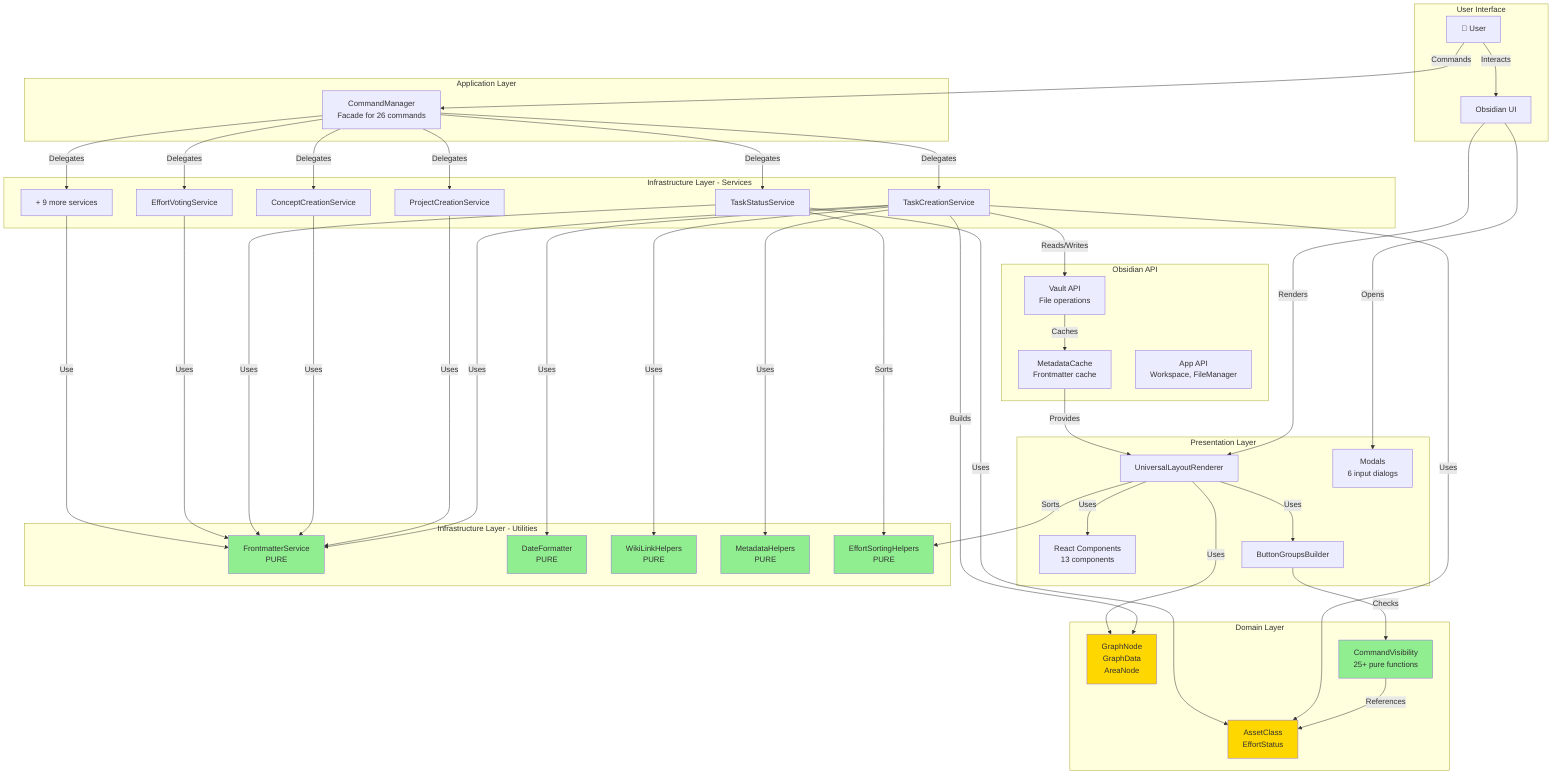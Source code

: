 %% Exocortex Architecture Overview
%% High-level system structure with layers

graph TB
    subgraph User Interface
        User[👤 User]
        UI[Obsidian UI]
    end

    subgraph Presentation Layer
        Renderer[UniversalLayoutRenderer]
        Components[React Components<br/>13 components]
        Modals[Modals<br/>6 input dialogs]
        Builders[ButtonGroupsBuilder]
    end

    subgraph Application Layer
        CommandMgr[CommandManager<br/>Facade for 26 commands]
    end

    subgraph Infrastructure Layer - Services
        TaskCreate[TaskCreationService]
        ProjectCreate[ProjectCreationService]
        ConceptCreate[ConceptCreationService]
        TaskStatus[TaskStatusService]
        Voting[EffortVotingService]
        Others[+ 9 more services]
    end

    subgraph Infrastructure Layer - Utilities
        Frontmatter[FrontmatterService<br/>PURE]
        DateFmt[DateFormatter<br/>PURE]
        WikiLink[WikiLinkHelpers<br/>PURE]
        MetaHelp[MetadataHelpers<br/>PURE]
        Sorting[EffortSortingHelpers<br/>PURE]
    end

    subgraph Domain Layer
        Constants[AssetClass<br/>EffortStatus]
        Models[GraphNode<br/>GraphData<br/>AreaNode]
        Visibility[CommandVisibility<br/>25+ pure functions]
    end

    subgraph Obsidian API
        Vault[Vault API<br/>File operations]
        MetaCache[MetadataCache<br/>Frontmatter cache]
        App[App API<br/>Workspace, FileManager]
    end

    User -->|Interacts| UI
    UI -->|Renders| Renderer
    UI -->|Opens| Modals
    Renderer -->|Uses| Components
    Renderer -->|Uses| Builders
    Builders -->|Checks| Visibility

    User -->|Commands| CommandMgr
    CommandMgr -->|Delegates| TaskCreate
    CommandMgr -->|Delegates| ProjectCreate
    CommandMgr -->|Delegates| ConceptCreate
    CommandMgr -->|Delegates| TaskStatus
    CommandMgr -->|Delegates| Voting
    CommandMgr -->|Delegates| Others

    TaskCreate -->|Uses| Frontmatter
    TaskCreate -->|Uses| DateFmt
    TaskCreate -->|Uses| WikiLink
    TaskCreate -->|Uses| MetaHelp
    TaskCreate -->|Reads/Writes| Vault

    ProjectCreate -->|Uses| Frontmatter
    ConceptCreate -->|Uses| Frontmatter
    TaskStatus -->|Uses| Frontmatter
    Voting -->|Uses| Frontmatter
    Others -->|Use| Frontmatter

    TaskStatus -->|Sorts| Sorting
    Renderer -->|Sorts| Sorting

    Visibility -->|References| Constants
    TaskCreate -->|Uses| Constants
    TaskStatus -->|Uses| Constants

    TaskCreate -->|Builds| Models
    Renderer -->|Uses| Models

    Vault -->|Caches| MetaCache
    MetaCache -->|Provides| Renderer

    style Frontmatter fill:#90EE90
    style DateFmt fill:#90EE90
    style WikiLink fill:#90EE90
    style MetaHelp fill:#90EE90
    style Sorting fill:#90EE90
    style Visibility fill:#90EE90
    style Constants fill:#FFD700
    style Models fill:#FFD700

    classDef pure fill:#90EE90,stroke:#006400,stroke-width:2px
    classDef domain fill:#FFD700,stroke:#B8860B,stroke-width:2px